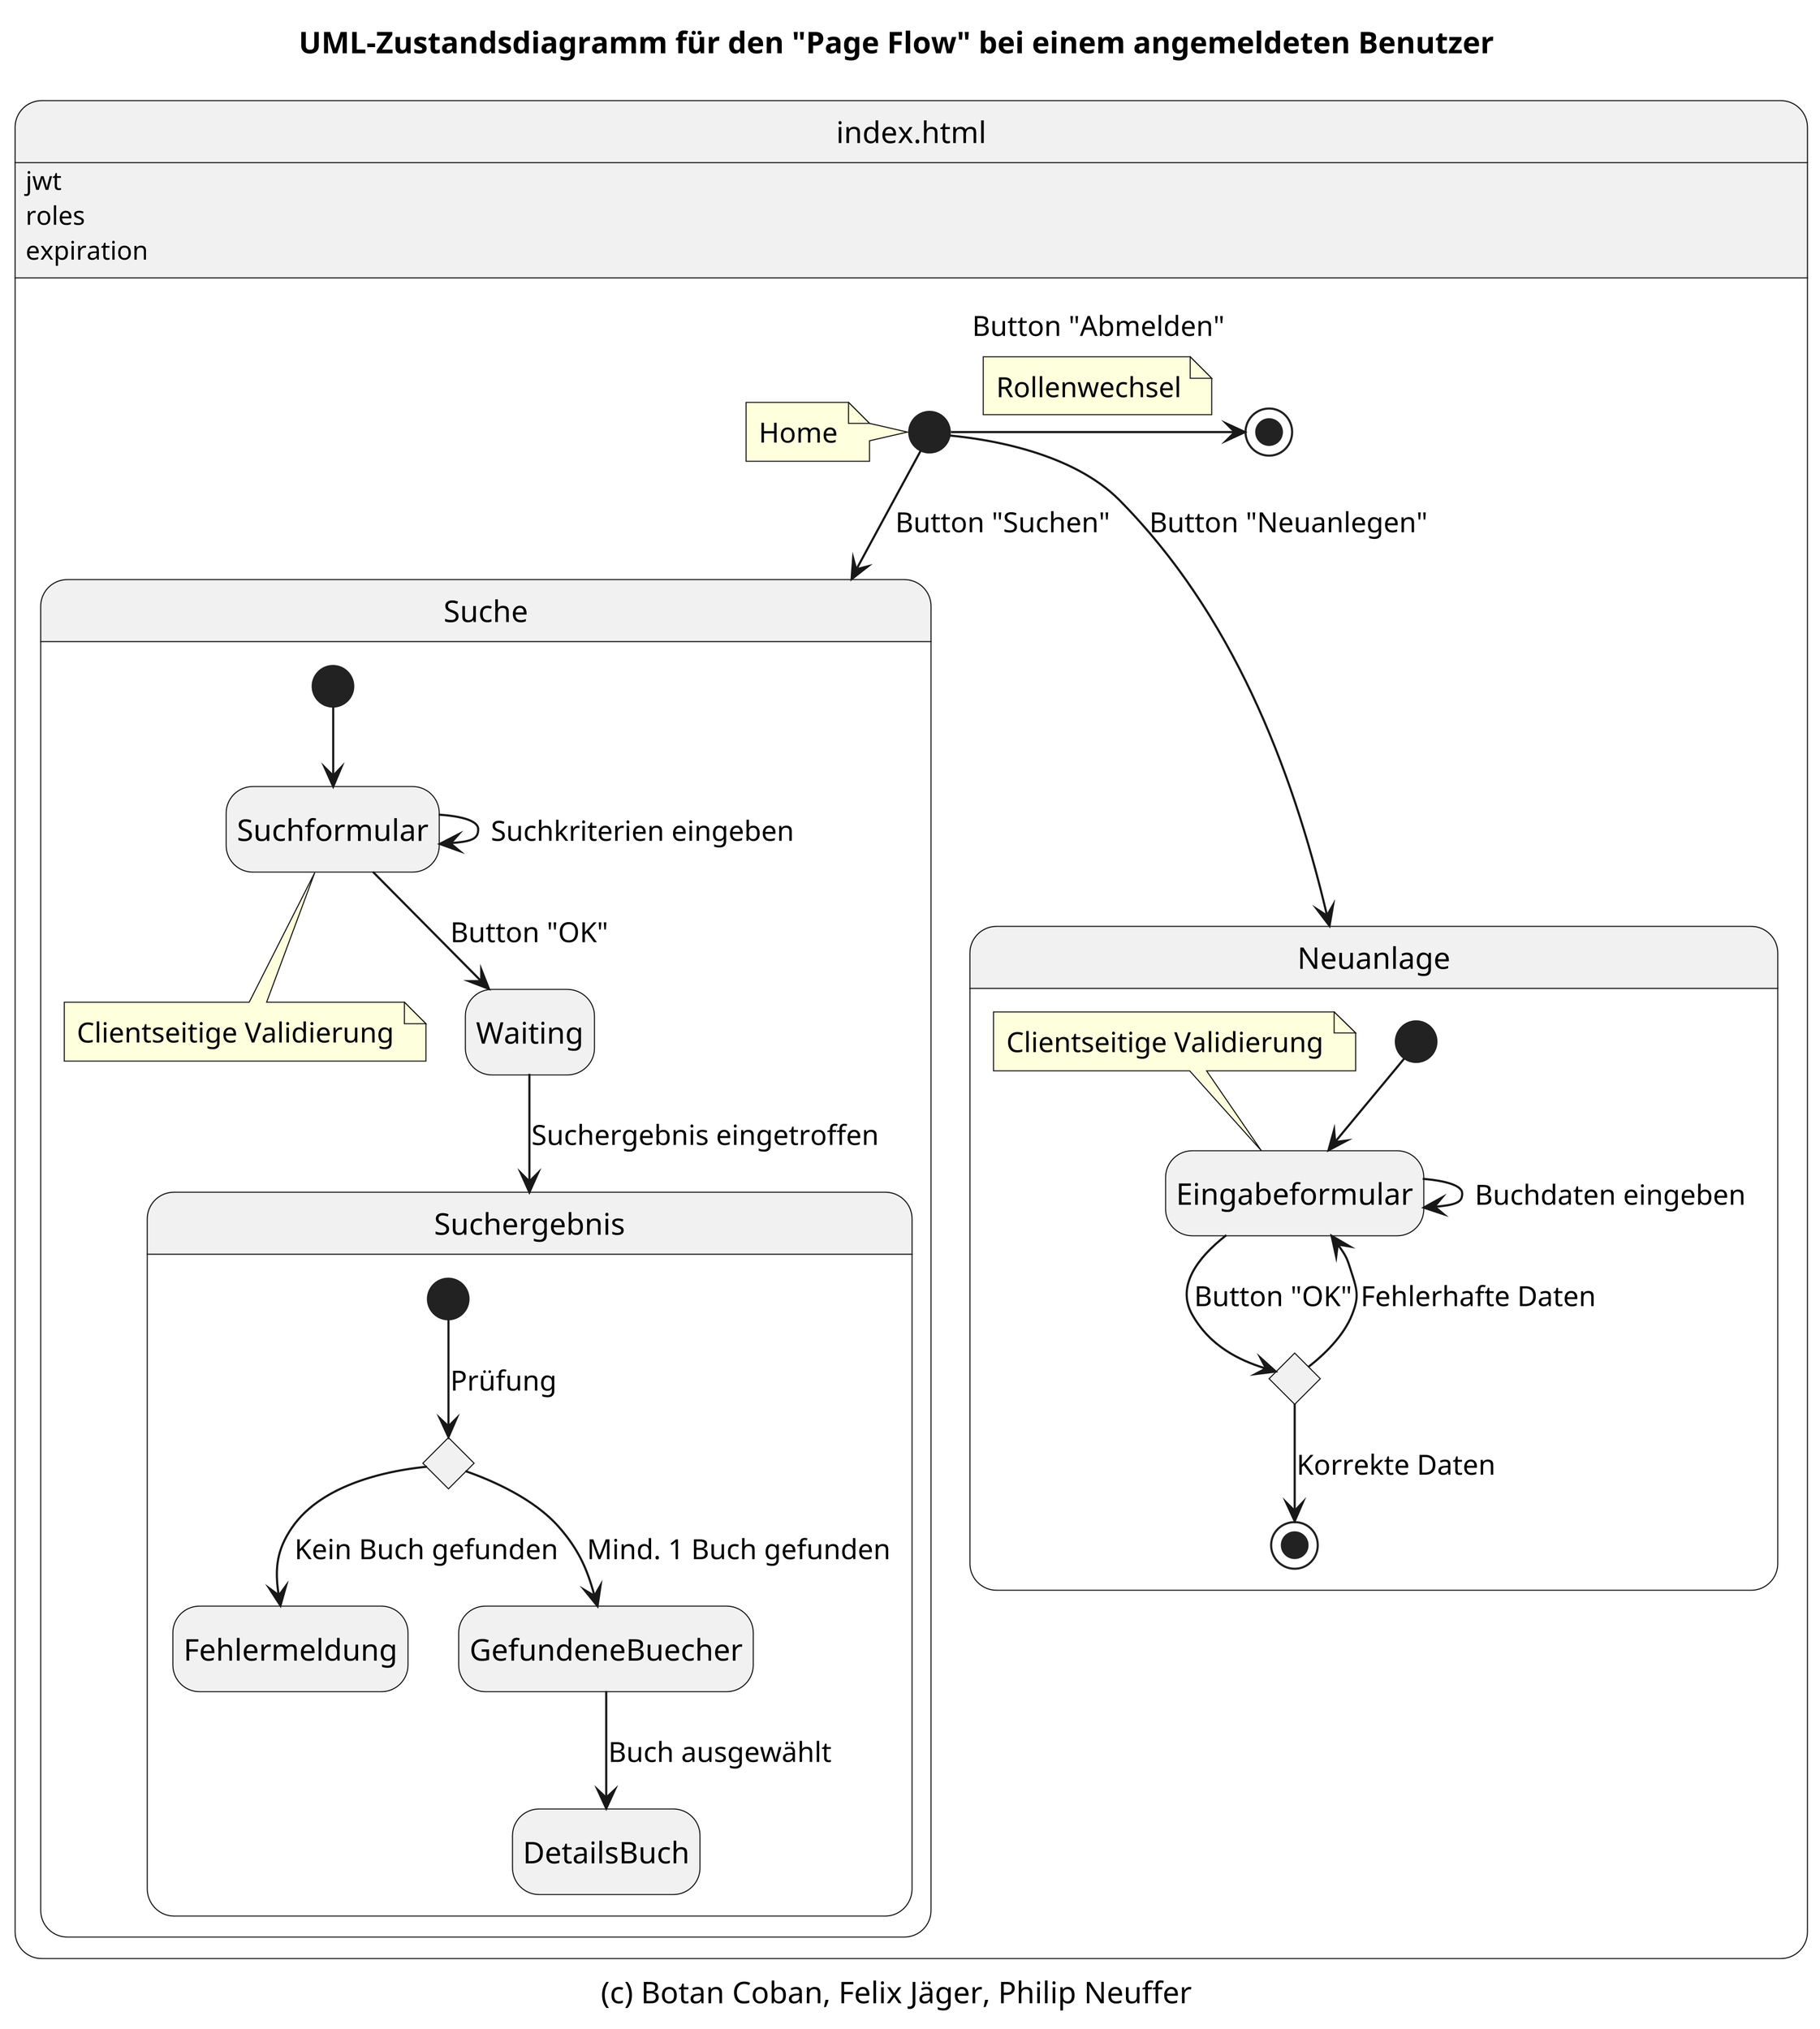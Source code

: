 @startuml zustandsdiagramm_angemeldet
skinparam Dpi 400
hide empty description

title UML-Zustandsdiagramm für den "Page Flow" bei einem angemeldeten Benutzer
caption (c) Botan Coban, Felix Jäger, Philip Neuffer

state "index.html" as index {
index : jwt
index : roles
index : expiration

state Suche{

    [*] --> Suchformular
    Suchformular --> Suchformular : Suchkriterien eingeben
    note "Clientseitige Validierung" as note
    Suchformular --> note

    Suchformular --> Waiting: Button "OK"

    state Suchergebnis{
        state c <<choice>>
        [*] --> c : Prüfung
        c --> Fehlermeldung: Kein Buch gefunden
        c --> GefundeneBuecher: Mind. 1 Buch gefunden
        GefundeneBuecher --> DetailsBuch : Buch ausgewählt
    }

    Waiting --> Suchergebnis : Suchergebnis eingetroffen
}

state Neuanlage {
    state c2 <<choice>>

    [*] --> Eingabeformular
    Eingabeformular --> Eingabeformular : Buchdaten eingeben
    note "Clientseitige Validierung" as note3
    Eingabeformular -up-> note3

    Eingabeformular --> c2: Button "OK"
    c2 -up-> Eingabeformular: Fehlerhafte Daten

    c2 --> [*]: Korrekte Daten
}

[*] --> Suche: Button "Suchen"
[*] --> Neuanlage: Button "Neuanlegen"

[*] -right-> [*]: Button "Abmelden"
note on link
    Rollenwechsel
end note

note "Home" as note2
[*] -left-> note2
}

@enduml
